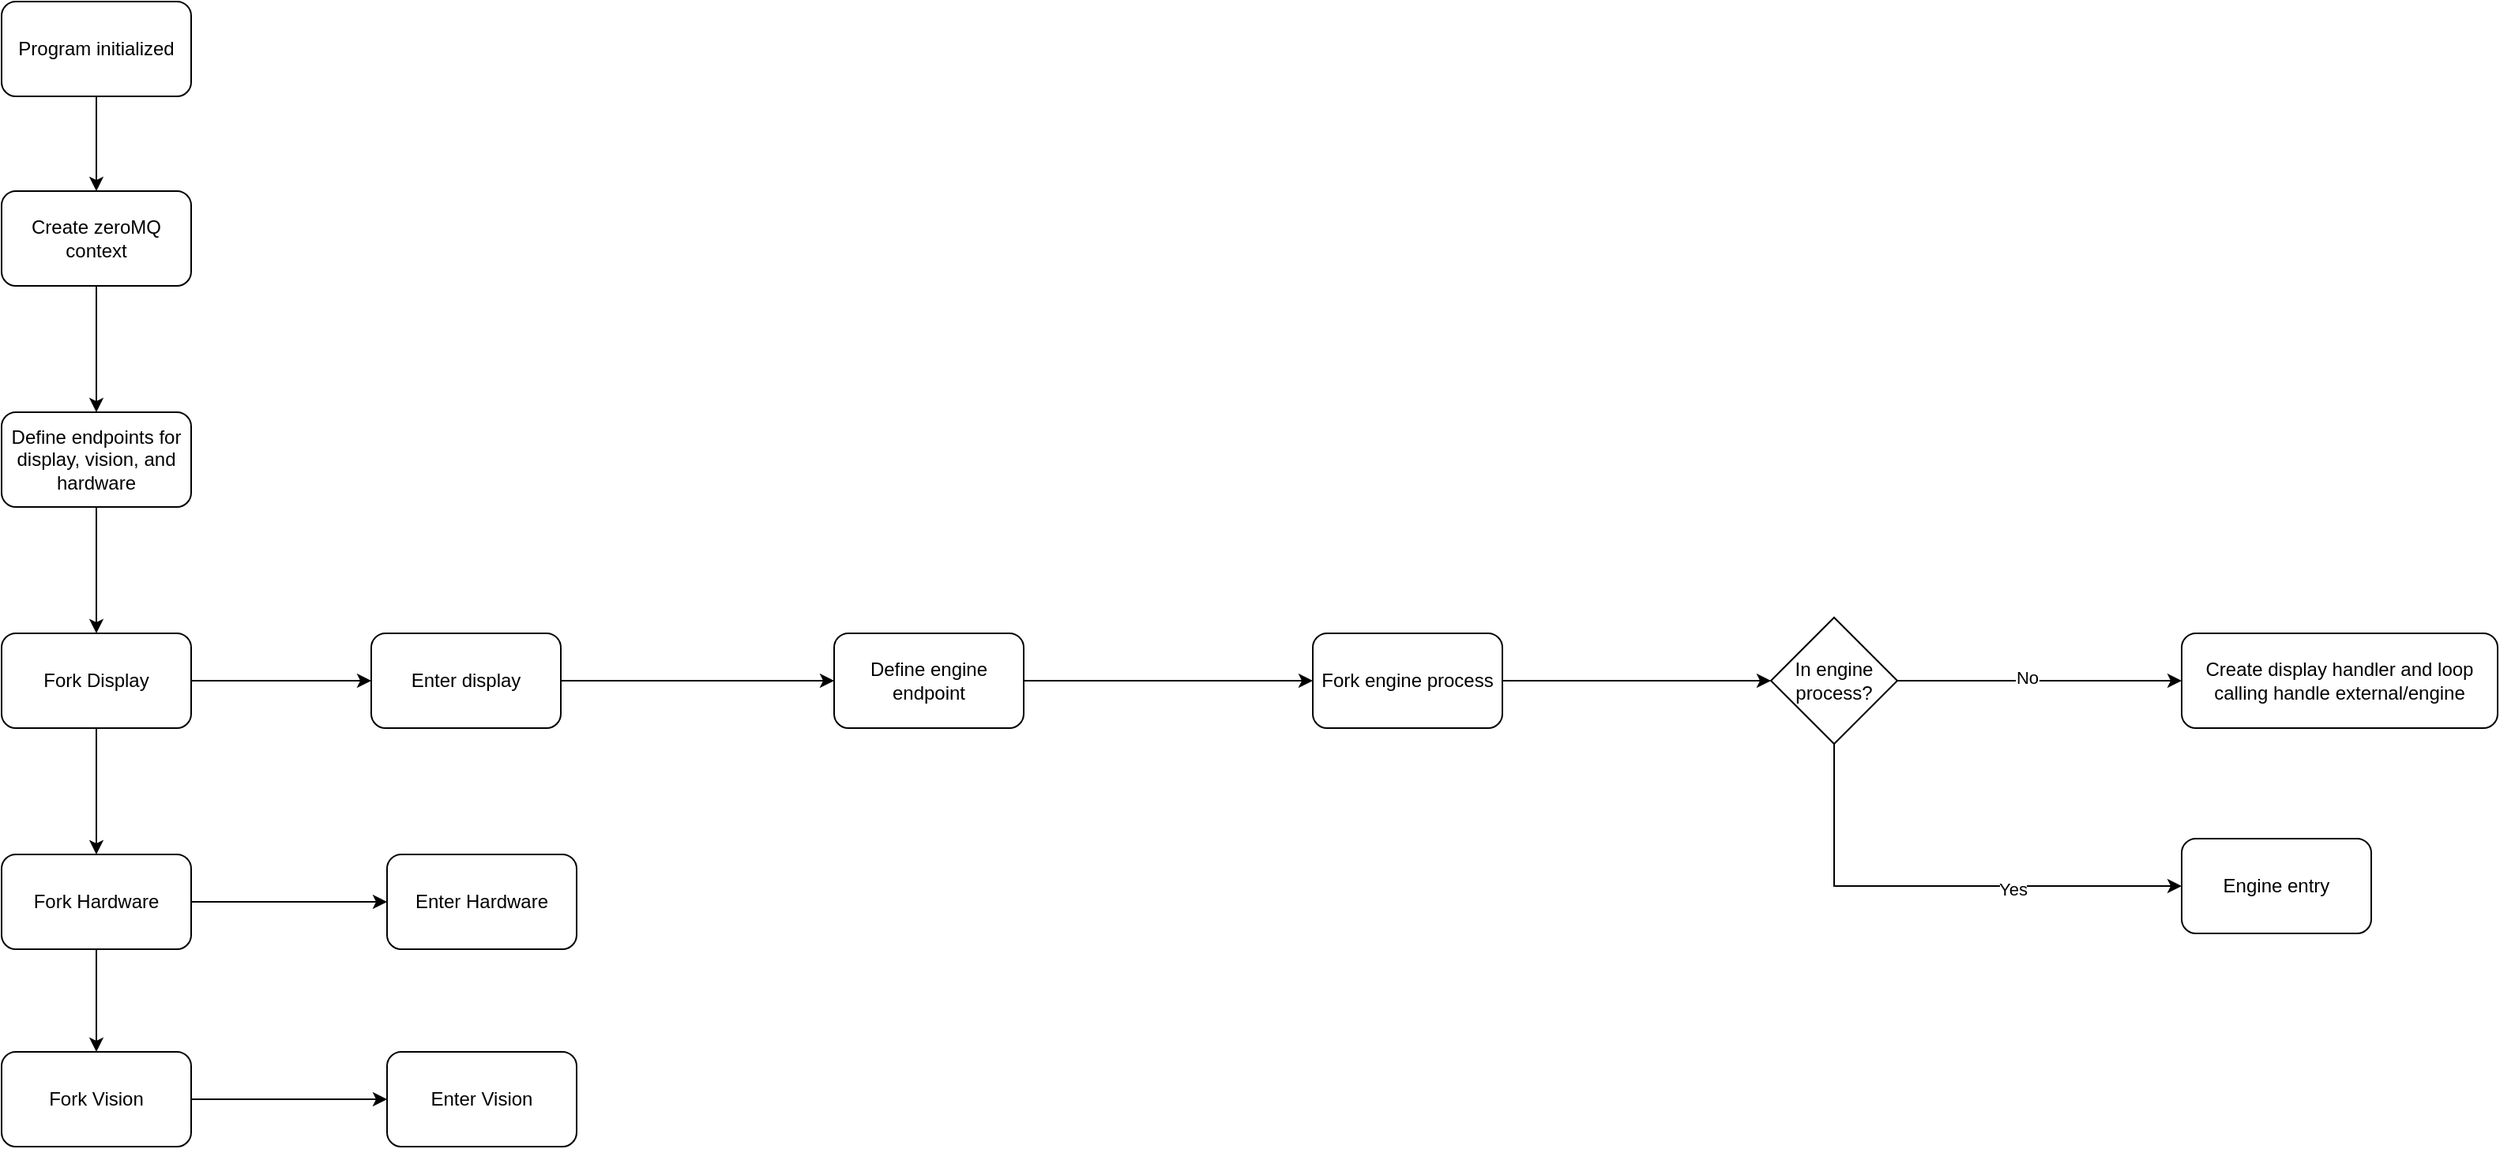 <mxfile version="26.0.16">
  <diagram id="C5RBs43oDa-KdzZeNtuy" name="Page-1">
    <mxGraphModel dx="1434" dy="1990" grid="1" gridSize="10" guides="1" tooltips="1" connect="1" arrows="1" fold="1" page="1" pageScale="1" pageWidth="827" pageHeight="1169" math="0" shadow="0">
      <root>
        <mxCell id="WIyWlLk6GJQsqaUBKTNV-0" />
        <mxCell id="WIyWlLk6GJQsqaUBKTNV-1" parent="WIyWlLk6GJQsqaUBKTNV-0" />
        <mxCell id="5gMt348uaMmcIq_buyB--11" style="edgeStyle=orthogonalEdgeStyle;rounded=0;orthogonalLoop=1;jettySize=auto;html=1;exitX=0.5;exitY=1;exitDx=0;exitDy=0;entryX=0.5;entryY=0;entryDx=0;entryDy=0;" edge="1" parent="WIyWlLk6GJQsqaUBKTNV-1" source="5gMt348uaMmcIq_buyB--0" target="5gMt348uaMmcIq_buyB--9">
          <mxGeometry relative="1" as="geometry" />
        </mxCell>
        <mxCell id="5gMt348uaMmcIq_buyB--0" value="Program initialized" style="rounded=1;whiteSpace=wrap;html=1;" vertex="1" parent="WIyWlLk6GJQsqaUBKTNV-1">
          <mxGeometry x="180" y="-140" width="120" height="60" as="geometry" />
        </mxCell>
        <mxCell id="5gMt348uaMmcIq_buyB--5" style="edgeStyle=orthogonalEdgeStyle;rounded=0;orthogonalLoop=1;jettySize=auto;html=1;exitX=1;exitY=0.5;exitDx=0;exitDy=0;entryX=0;entryY=0.5;entryDx=0;entryDy=0;" edge="1" parent="WIyWlLk6GJQsqaUBKTNV-1" source="5gMt348uaMmcIq_buyB--1" target="5gMt348uaMmcIq_buyB--4">
          <mxGeometry relative="1" as="geometry" />
        </mxCell>
        <mxCell id="5gMt348uaMmcIq_buyB--14" style="edgeStyle=orthogonalEdgeStyle;rounded=0;orthogonalLoop=1;jettySize=auto;html=1;exitX=0.5;exitY=1;exitDx=0;exitDy=0;entryX=0.5;entryY=0;entryDx=0;entryDy=0;" edge="1" parent="WIyWlLk6GJQsqaUBKTNV-1" source="5gMt348uaMmcIq_buyB--1" target="5gMt348uaMmcIq_buyB--2">
          <mxGeometry relative="1" as="geometry" />
        </mxCell>
        <mxCell id="5gMt348uaMmcIq_buyB--1" value="Fork Display" style="rounded=1;whiteSpace=wrap;html=1;" vertex="1" parent="WIyWlLk6GJQsqaUBKTNV-1">
          <mxGeometry x="180" y="260" width="120" height="60" as="geometry" />
        </mxCell>
        <mxCell id="5gMt348uaMmcIq_buyB--15" style="edgeStyle=orthogonalEdgeStyle;rounded=0;orthogonalLoop=1;jettySize=auto;html=1;exitX=0.5;exitY=1;exitDx=0;exitDy=0;entryX=0.5;entryY=0;entryDx=0;entryDy=0;" edge="1" parent="WIyWlLk6GJQsqaUBKTNV-1" source="5gMt348uaMmcIq_buyB--2" target="5gMt348uaMmcIq_buyB--3">
          <mxGeometry relative="1" as="geometry" />
        </mxCell>
        <mxCell id="5gMt348uaMmcIq_buyB--16" style="edgeStyle=orthogonalEdgeStyle;rounded=0;orthogonalLoop=1;jettySize=auto;html=1;exitX=1;exitY=0.5;exitDx=0;exitDy=0;entryX=0;entryY=0.5;entryDx=0;entryDy=0;" edge="1" parent="WIyWlLk6GJQsqaUBKTNV-1" source="5gMt348uaMmcIq_buyB--2" target="5gMt348uaMmcIq_buyB--8">
          <mxGeometry relative="1" as="geometry" />
        </mxCell>
        <mxCell id="5gMt348uaMmcIq_buyB--2" value="Fork Hardware" style="rounded=1;whiteSpace=wrap;html=1;" vertex="1" parent="WIyWlLk6GJQsqaUBKTNV-1">
          <mxGeometry x="180" y="400" width="120" height="60" as="geometry" />
        </mxCell>
        <mxCell id="5gMt348uaMmcIq_buyB--17" style="edgeStyle=orthogonalEdgeStyle;rounded=0;orthogonalLoop=1;jettySize=auto;html=1;exitX=1;exitY=0.5;exitDx=0;exitDy=0;entryX=0;entryY=0.5;entryDx=0;entryDy=0;" edge="1" parent="WIyWlLk6GJQsqaUBKTNV-1" source="5gMt348uaMmcIq_buyB--3" target="5gMt348uaMmcIq_buyB--7">
          <mxGeometry relative="1" as="geometry" />
        </mxCell>
        <mxCell id="5gMt348uaMmcIq_buyB--3" value="Fork Vision" style="rounded=1;whiteSpace=wrap;html=1;" vertex="1" parent="WIyWlLk6GJQsqaUBKTNV-1">
          <mxGeometry x="180" y="525" width="120" height="60" as="geometry" />
        </mxCell>
        <mxCell id="5gMt348uaMmcIq_buyB--19" style="edgeStyle=orthogonalEdgeStyle;rounded=0;orthogonalLoop=1;jettySize=auto;html=1;exitX=1;exitY=0.5;exitDx=0;exitDy=0;entryX=0;entryY=0.5;entryDx=0;entryDy=0;" edge="1" parent="WIyWlLk6GJQsqaUBKTNV-1" source="5gMt348uaMmcIq_buyB--4" target="5gMt348uaMmcIq_buyB--18">
          <mxGeometry relative="1" as="geometry" />
        </mxCell>
        <mxCell id="5gMt348uaMmcIq_buyB--4" value="Enter display" style="rounded=1;whiteSpace=wrap;html=1;" vertex="1" parent="WIyWlLk6GJQsqaUBKTNV-1">
          <mxGeometry x="414" y="260" width="120" height="60" as="geometry" />
        </mxCell>
        <mxCell id="5gMt348uaMmcIq_buyB--7" value="Enter Vision" style="rounded=1;whiteSpace=wrap;html=1;" vertex="1" parent="WIyWlLk6GJQsqaUBKTNV-1">
          <mxGeometry x="424" y="525" width="120" height="60" as="geometry" />
        </mxCell>
        <mxCell id="5gMt348uaMmcIq_buyB--8" value="Enter Hardware" style="rounded=1;whiteSpace=wrap;html=1;" vertex="1" parent="WIyWlLk6GJQsqaUBKTNV-1">
          <mxGeometry x="424" y="400" width="120" height="60" as="geometry" />
        </mxCell>
        <mxCell id="5gMt348uaMmcIq_buyB--12" style="edgeStyle=orthogonalEdgeStyle;rounded=0;orthogonalLoop=1;jettySize=auto;html=1;exitX=0.5;exitY=1;exitDx=0;exitDy=0;entryX=0.5;entryY=0;entryDx=0;entryDy=0;" edge="1" parent="WIyWlLk6GJQsqaUBKTNV-1" source="5gMt348uaMmcIq_buyB--9" target="5gMt348uaMmcIq_buyB--10">
          <mxGeometry relative="1" as="geometry" />
        </mxCell>
        <mxCell id="5gMt348uaMmcIq_buyB--9" value="Create zeroMQ context" style="rounded=1;whiteSpace=wrap;html=1;" vertex="1" parent="WIyWlLk6GJQsqaUBKTNV-1">
          <mxGeometry x="180" y="-20" width="120" height="60" as="geometry" />
        </mxCell>
        <mxCell id="5gMt348uaMmcIq_buyB--13" style="edgeStyle=orthogonalEdgeStyle;rounded=0;orthogonalLoop=1;jettySize=auto;html=1;exitX=0.5;exitY=1;exitDx=0;exitDy=0;entryX=0.5;entryY=0;entryDx=0;entryDy=0;" edge="1" parent="WIyWlLk6GJQsqaUBKTNV-1" source="5gMt348uaMmcIq_buyB--10" target="5gMt348uaMmcIq_buyB--1">
          <mxGeometry relative="1" as="geometry" />
        </mxCell>
        <mxCell id="5gMt348uaMmcIq_buyB--10" value="Define endpoints for display, vision, and hardware" style="rounded=1;whiteSpace=wrap;html=1;" vertex="1" parent="WIyWlLk6GJQsqaUBKTNV-1">
          <mxGeometry x="180" y="120" width="120" height="60" as="geometry" />
        </mxCell>
        <mxCell id="5gMt348uaMmcIq_buyB--28" style="edgeStyle=orthogonalEdgeStyle;rounded=0;orthogonalLoop=1;jettySize=auto;html=1;exitX=1;exitY=0.5;exitDx=0;exitDy=0;entryX=0;entryY=0.5;entryDx=0;entryDy=0;" edge="1" parent="WIyWlLk6GJQsqaUBKTNV-1" source="5gMt348uaMmcIq_buyB--18" target="5gMt348uaMmcIq_buyB--20">
          <mxGeometry relative="1" as="geometry" />
        </mxCell>
        <mxCell id="5gMt348uaMmcIq_buyB--18" value="Define engine endpoint" style="rounded=1;whiteSpace=wrap;html=1;" vertex="1" parent="WIyWlLk6GJQsqaUBKTNV-1">
          <mxGeometry x="707" y="260" width="120" height="60" as="geometry" />
        </mxCell>
        <mxCell id="5gMt348uaMmcIq_buyB--29" style="edgeStyle=orthogonalEdgeStyle;rounded=0;orthogonalLoop=1;jettySize=auto;html=1;exitX=1;exitY=0.5;exitDx=0;exitDy=0;entryX=0;entryY=0.5;entryDx=0;entryDy=0;" edge="1" parent="WIyWlLk6GJQsqaUBKTNV-1" source="5gMt348uaMmcIq_buyB--20" target="5gMt348uaMmcIq_buyB--21">
          <mxGeometry relative="1" as="geometry" />
        </mxCell>
        <mxCell id="5gMt348uaMmcIq_buyB--20" value="Fork engine process" style="rounded=1;whiteSpace=wrap;html=1;" vertex="1" parent="WIyWlLk6GJQsqaUBKTNV-1">
          <mxGeometry x="1010" y="260" width="120" height="60" as="geometry" />
        </mxCell>
        <mxCell id="5gMt348uaMmcIq_buyB--24" style="edgeStyle=orthogonalEdgeStyle;rounded=0;orthogonalLoop=1;jettySize=auto;html=1;exitX=1;exitY=0.5;exitDx=0;exitDy=0;entryX=0;entryY=0.5;entryDx=0;entryDy=0;" edge="1" parent="WIyWlLk6GJQsqaUBKTNV-1" source="5gMt348uaMmcIq_buyB--21" target="5gMt348uaMmcIq_buyB--22">
          <mxGeometry relative="1" as="geometry" />
        </mxCell>
        <mxCell id="5gMt348uaMmcIq_buyB--26" value="No" style="edgeLabel;html=1;align=center;verticalAlign=middle;resizable=0;points=[];" vertex="1" connectable="0" parent="5gMt348uaMmcIq_buyB--24">
          <mxGeometry x="-0.088" y="2" relative="1" as="geometry">
            <mxPoint as="offset" />
          </mxGeometry>
        </mxCell>
        <mxCell id="5gMt348uaMmcIq_buyB--25" style="edgeStyle=orthogonalEdgeStyle;rounded=0;orthogonalLoop=1;jettySize=auto;html=1;exitX=0.5;exitY=1;exitDx=0;exitDy=0;entryX=0;entryY=0.5;entryDx=0;entryDy=0;" edge="1" parent="WIyWlLk6GJQsqaUBKTNV-1" source="5gMt348uaMmcIq_buyB--21" target="5gMt348uaMmcIq_buyB--23">
          <mxGeometry relative="1" as="geometry" />
        </mxCell>
        <mxCell id="5gMt348uaMmcIq_buyB--27" value="Yes" style="edgeLabel;html=1;align=center;verticalAlign=middle;resizable=0;points=[];" vertex="1" connectable="0" parent="5gMt348uaMmcIq_buyB--25">
          <mxGeometry x="0.31" y="-2" relative="1" as="geometry">
            <mxPoint as="offset" />
          </mxGeometry>
        </mxCell>
        <mxCell id="5gMt348uaMmcIq_buyB--21" value="In engine process?" style="rhombus;whiteSpace=wrap;html=1;" vertex="1" parent="WIyWlLk6GJQsqaUBKTNV-1">
          <mxGeometry x="1300" y="250" width="80" height="80" as="geometry" />
        </mxCell>
        <mxCell id="5gMt348uaMmcIq_buyB--22" value="Create display handler and loop calling handle external/engine" style="rounded=1;whiteSpace=wrap;html=1;" vertex="1" parent="WIyWlLk6GJQsqaUBKTNV-1">
          <mxGeometry x="1560" y="260" width="200" height="60" as="geometry" />
        </mxCell>
        <mxCell id="5gMt348uaMmcIq_buyB--23" value="Engine entry" style="rounded=1;whiteSpace=wrap;html=1;" vertex="1" parent="WIyWlLk6GJQsqaUBKTNV-1">
          <mxGeometry x="1560" y="390" width="120" height="60" as="geometry" />
        </mxCell>
      </root>
    </mxGraphModel>
  </diagram>
</mxfile>
